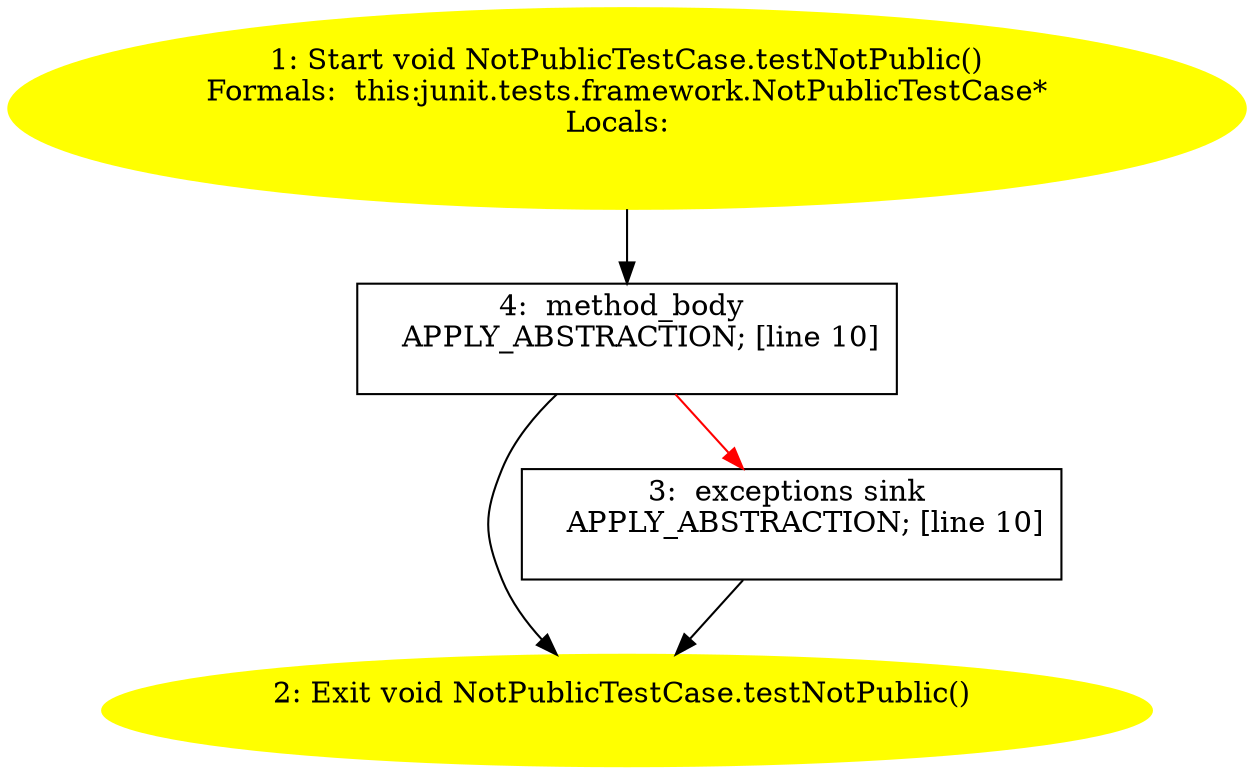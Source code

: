 /* @generated */
digraph cfg {
"junit.tests.framework.NotPublicTestCase.testNotPublic():void.a8270e32769215eafd99b7dbcc3215f7_1" [label="1: Start void NotPublicTestCase.testNotPublic()\nFormals:  this:junit.tests.framework.NotPublicTestCase*\nLocals:  \n  " color=yellow style=filled]
	

	 "junit.tests.framework.NotPublicTestCase.testNotPublic():void.a8270e32769215eafd99b7dbcc3215f7_1" -> "junit.tests.framework.NotPublicTestCase.testNotPublic():void.a8270e32769215eafd99b7dbcc3215f7_4" ;
"junit.tests.framework.NotPublicTestCase.testNotPublic():void.a8270e32769215eafd99b7dbcc3215f7_2" [label="2: Exit void NotPublicTestCase.testNotPublic() \n  " color=yellow style=filled]
	

"junit.tests.framework.NotPublicTestCase.testNotPublic():void.a8270e32769215eafd99b7dbcc3215f7_3" [label="3:  exceptions sink \n   APPLY_ABSTRACTION; [line 10]\n " shape="box"]
	

	 "junit.tests.framework.NotPublicTestCase.testNotPublic():void.a8270e32769215eafd99b7dbcc3215f7_3" -> "junit.tests.framework.NotPublicTestCase.testNotPublic():void.a8270e32769215eafd99b7dbcc3215f7_2" ;
"junit.tests.framework.NotPublicTestCase.testNotPublic():void.a8270e32769215eafd99b7dbcc3215f7_4" [label="4:  method_body \n   APPLY_ABSTRACTION; [line 10]\n " shape="box"]
	

	 "junit.tests.framework.NotPublicTestCase.testNotPublic():void.a8270e32769215eafd99b7dbcc3215f7_4" -> "junit.tests.framework.NotPublicTestCase.testNotPublic():void.a8270e32769215eafd99b7dbcc3215f7_2" ;
	 "junit.tests.framework.NotPublicTestCase.testNotPublic():void.a8270e32769215eafd99b7dbcc3215f7_4" -> "junit.tests.framework.NotPublicTestCase.testNotPublic():void.a8270e32769215eafd99b7dbcc3215f7_3" [color="red" ];
}
